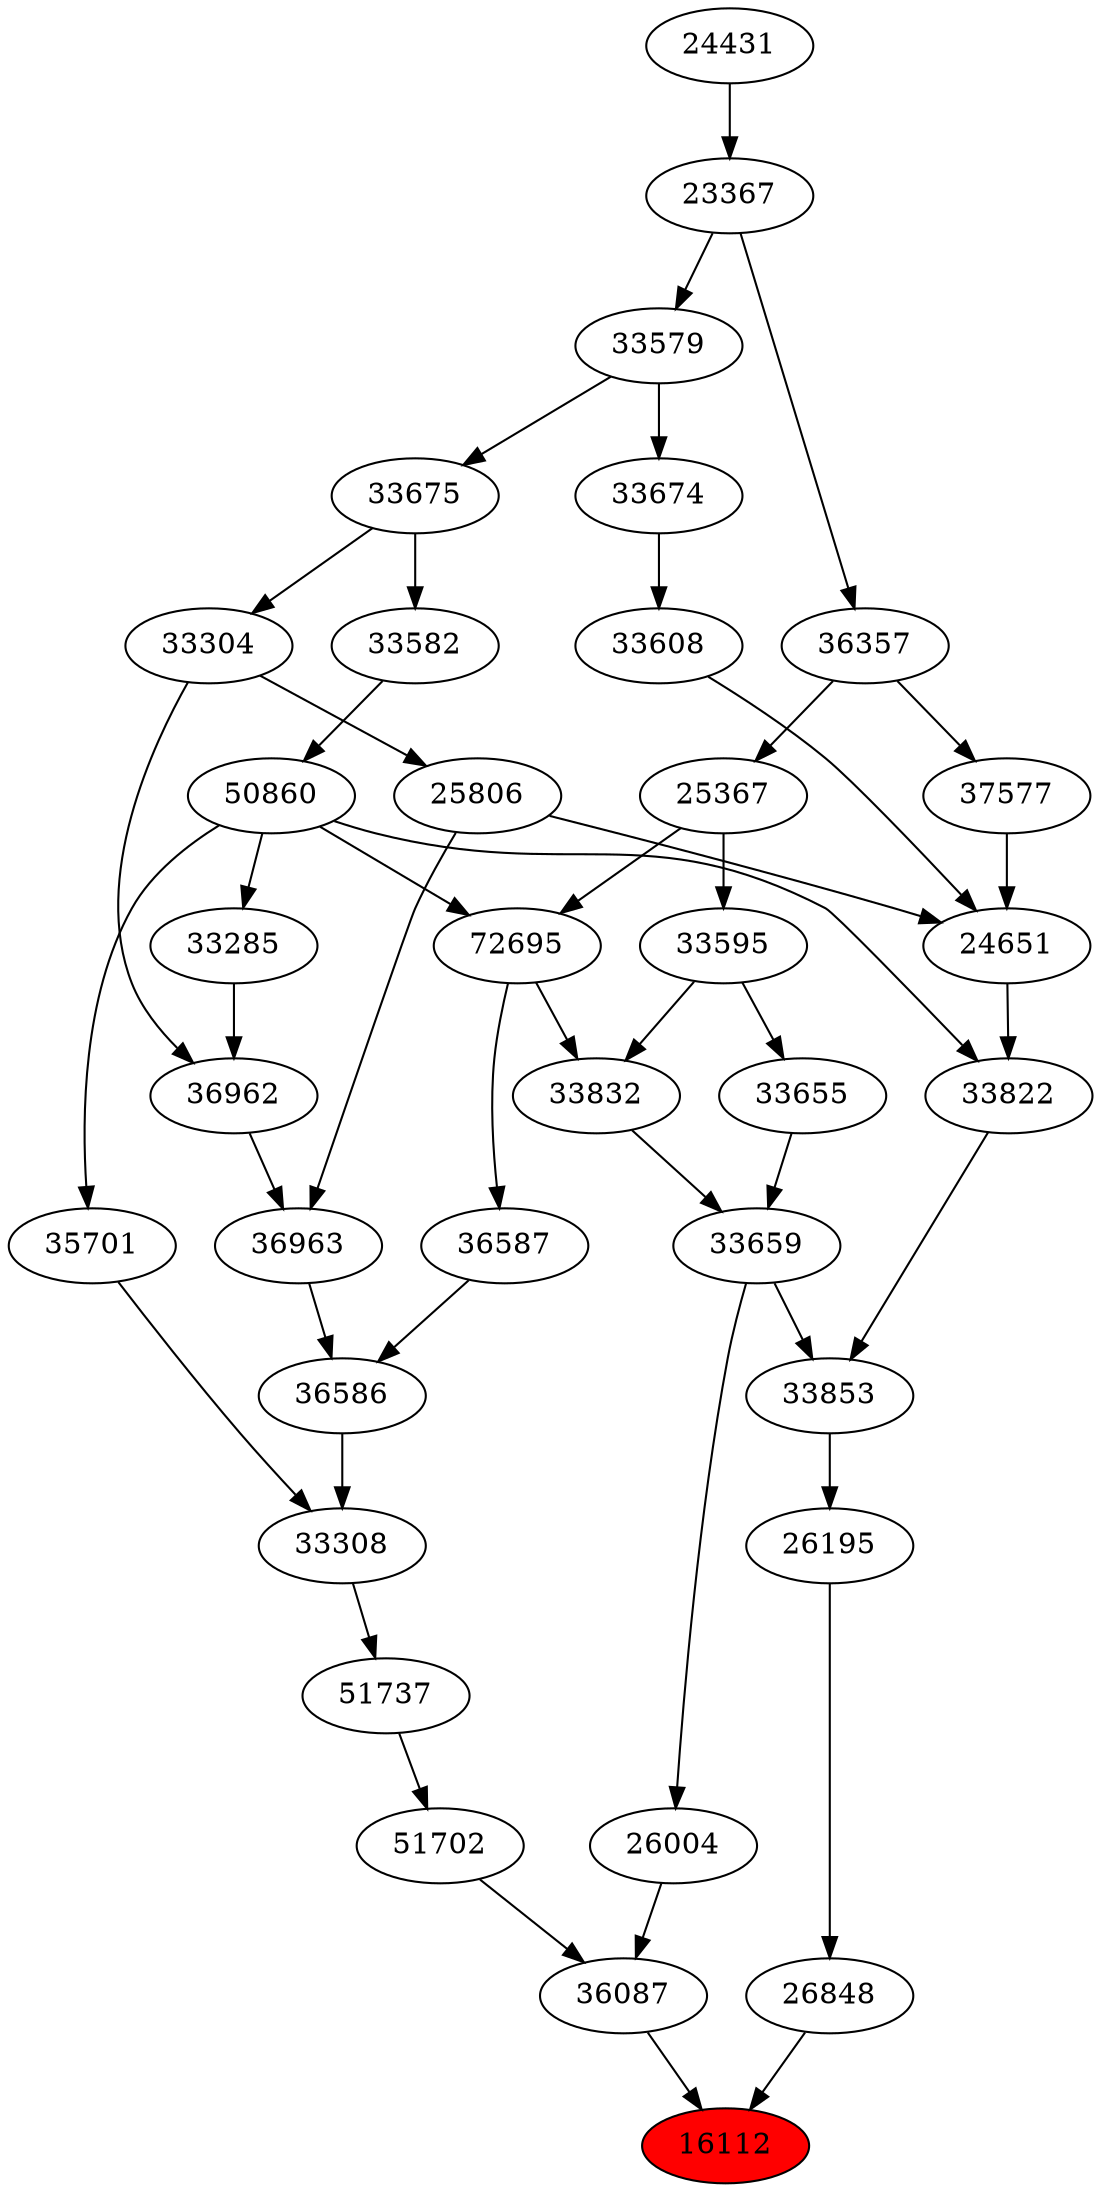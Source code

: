 strict digraph{ 
16112 [label="16112" fillcolor=red style=filled]
36087 -> 16112
26848 -> 16112
36087 [label="36087"]
51702 -> 36087
26004 -> 36087
26848 [label="26848"]
26195 -> 26848
51702 [label="51702"]
51737 -> 51702
26004 [label="26004"]
33659 -> 26004
26195 [label="26195"]
33853 -> 26195
51737 [label="51737"]
33308 -> 51737
33659 [label="33659"]
33655 -> 33659
33832 -> 33659
33853 [label="33853"]
33659 -> 33853
33822 -> 33853
33308 [label="33308"]
36586 -> 33308
35701 -> 33308
33655 [label="33655"]
33595 -> 33655
33832 [label="33832"]
72695 -> 33832
33595 -> 33832
33822 [label="33822"]
24651 -> 33822
50860 -> 33822
36586 [label="36586"]
36587 -> 36586
36963 -> 36586
35701 [label="35701"]
50860 -> 35701
33595 [label="33595"]
25367 -> 33595
72695 [label="72695"]
50860 -> 72695
25367 -> 72695
24651 [label="24651"]
25806 -> 24651
33608 -> 24651
37577 -> 24651
50860 [label="50860"]
33582 -> 50860
36587 [label="36587"]
72695 -> 36587
36963 [label="36963"]
36962 -> 36963
25806 -> 36963
25367 [label="25367"]
36357 -> 25367
25806 [label="25806"]
33304 -> 25806
33608 [label="33608"]
33674 -> 33608
37577 [label="37577"]
36357 -> 37577
33582 [label="33582"]
33675 -> 33582
36962 [label="36962"]
33285 -> 36962
33304 -> 36962
36357 [label="36357"]
23367 -> 36357
33304 [label="33304"]
33675 -> 33304
33674 [label="33674"]
33579 -> 33674
33675 [label="33675"]
33579 -> 33675
33285 [label="33285"]
50860 -> 33285
23367 [label="23367"]
24431 -> 23367
33579 [label="33579"]
23367 -> 33579
24431 [label="24431"]
}